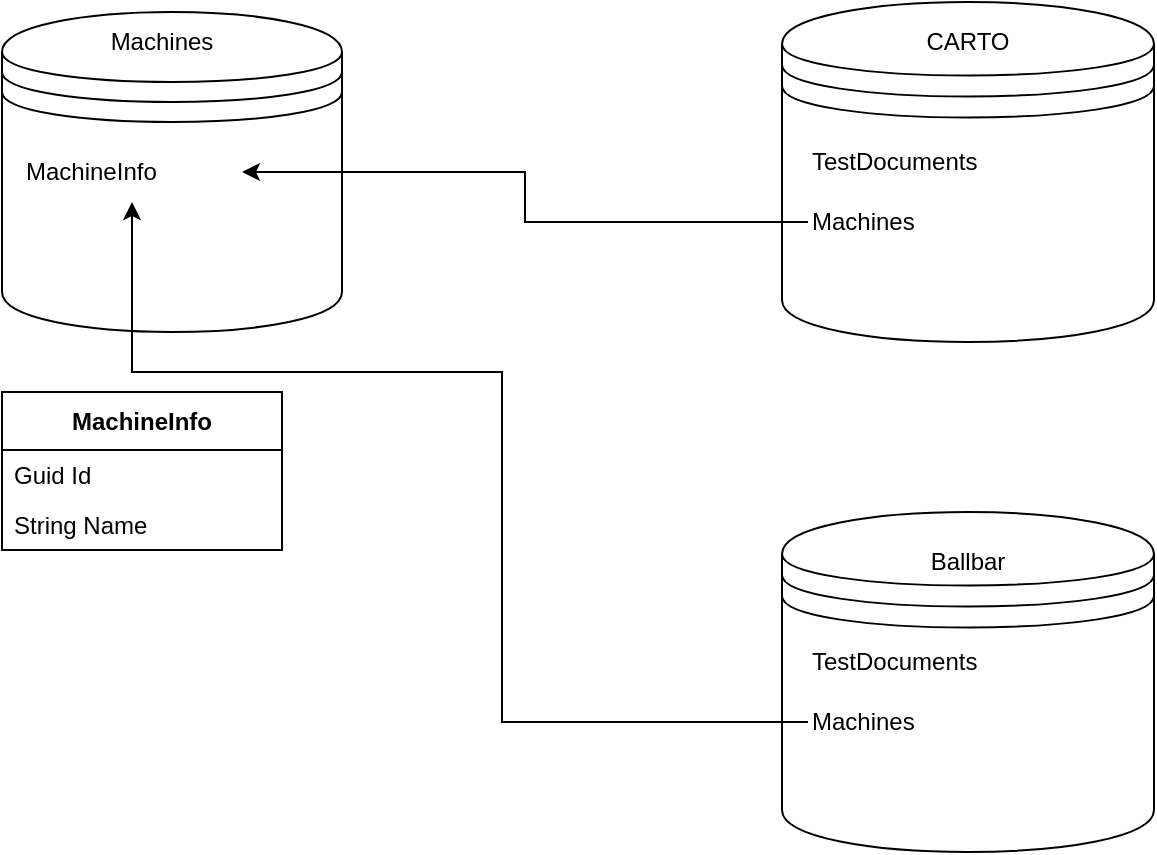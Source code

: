 <mxfile version="28.1.1">
  <diagram name="Page-1" id="ljY2WjwCSqD9ZZKwZS3U">
    <mxGraphModel dx="856" dy="468" grid="1" gridSize="10" guides="1" tooltips="1" connect="1" arrows="1" fold="1" page="1" pageScale="1" pageWidth="827" pageHeight="1169" math="0" shadow="0">
      <root>
        <mxCell id="0" />
        <mxCell id="1" parent="0" />
        <mxCell id="73t7bfK2rmM9Gx8IHhWR-1" value="" style="shape=datastore;whiteSpace=wrap;html=1;" vertex="1" parent="1">
          <mxGeometry x="70" y="30" width="170" height="160" as="geometry" />
        </mxCell>
        <mxCell id="73t7bfK2rmM9Gx8IHhWR-2" value="" style="shape=datastore;whiteSpace=wrap;html=1;" vertex="1" parent="1">
          <mxGeometry x="460" y="280" width="186" height="170" as="geometry" />
        </mxCell>
        <mxCell id="73t7bfK2rmM9Gx8IHhWR-3" value="" style="shape=datastore;whiteSpace=wrap;html=1;" vertex="1" parent="1">
          <mxGeometry x="460" y="25" width="186" height="170" as="geometry" />
        </mxCell>
        <mxCell id="73t7bfK2rmM9Gx8IHhWR-4" value="CARTO" style="text;html=1;align=center;verticalAlign=middle;whiteSpace=wrap;rounded=0;" vertex="1" parent="1">
          <mxGeometry x="523" y="30" width="60" height="30" as="geometry" />
        </mxCell>
        <mxCell id="73t7bfK2rmM9Gx8IHhWR-5" value="Ballbar" style="text;html=1;align=center;verticalAlign=middle;whiteSpace=wrap;rounded=0;" vertex="1" parent="1">
          <mxGeometry x="523" y="290" width="60" height="30" as="geometry" />
        </mxCell>
        <mxCell id="73t7bfK2rmM9Gx8IHhWR-6" value="TestDocuments" style="text;html=1;align=left;verticalAlign=middle;whiteSpace=wrap;rounded=0;" vertex="1" parent="1">
          <mxGeometry x="473" y="340" width="110" height="30" as="geometry" />
        </mxCell>
        <mxCell id="73t7bfK2rmM9Gx8IHhWR-16" style="edgeStyle=orthogonalEdgeStyle;rounded=0;orthogonalLoop=1;jettySize=auto;html=1;" edge="1" parent="1" source="73t7bfK2rmM9Gx8IHhWR-7" target="73t7bfK2rmM9Gx8IHhWR-11">
          <mxGeometry relative="1" as="geometry">
            <Array as="points">
              <mxPoint x="320" y="385" />
              <mxPoint x="320" y="210" />
              <mxPoint x="135" y="210" />
            </Array>
          </mxGeometry>
        </mxCell>
        <mxCell id="73t7bfK2rmM9Gx8IHhWR-7" value="Machines" style="text;html=1;align=left;verticalAlign=middle;whiteSpace=wrap;rounded=0;" vertex="1" parent="1">
          <mxGeometry x="473" y="370" width="110" height="30" as="geometry" />
        </mxCell>
        <mxCell id="73t7bfK2rmM9Gx8IHhWR-8" value="TestDocuments" style="text;html=1;align=left;verticalAlign=middle;whiteSpace=wrap;rounded=0;" vertex="1" parent="1">
          <mxGeometry x="473" y="90" width="110" height="30" as="geometry" />
        </mxCell>
        <mxCell id="73t7bfK2rmM9Gx8IHhWR-17" style="edgeStyle=orthogonalEdgeStyle;rounded=0;orthogonalLoop=1;jettySize=auto;html=1;" edge="1" parent="1" source="73t7bfK2rmM9Gx8IHhWR-9" target="73t7bfK2rmM9Gx8IHhWR-11">
          <mxGeometry relative="1" as="geometry" />
        </mxCell>
        <mxCell id="73t7bfK2rmM9Gx8IHhWR-9" value="Machines" style="text;html=1;align=left;verticalAlign=middle;whiteSpace=wrap;rounded=0;" vertex="1" parent="1">
          <mxGeometry x="473" y="120" width="110" height="30" as="geometry" />
        </mxCell>
        <mxCell id="73t7bfK2rmM9Gx8IHhWR-10" value="Machines" style="text;html=1;align=center;verticalAlign=middle;whiteSpace=wrap;rounded=0;" vertex="1" parent="1">
          <mxGeometry x="120" y="30" width="60" height="30" as="geometry" />
        </mxCell>
        <mxCell id="73t7bfK2rmM9Gx8IHhWR-11" value="MachineInfo" style="text;html=1;align=left;verticalAlign=middle;whiteSpace=wrap;rounded=0;" vertex="1" parent="1">
          <mxGeometry x="80" y="95" width="110" height="30" as="geometry" />
        </mxCell>
        <mxCell id="73t7bfK2rmM9Gx8IHhWR-12" value="MachineInfo" style="swimlane;fontStyle=1;align=center;verticalAlign=middle;childLayout=stackLayout;horizontal=1;startSize=29;horizontalStack=0;resizeParent=1;resizeParentMax=0;resizeLast=0;collapsible=0;marginBottom=0;html=1;whiteSpace=wrap;" vertex="1" parent="1">
          <mxGeometry x="70" y="220" width="140" height="79" as="geometry" />
        </mxCell>
        <mxCell id="73t7bfK2rmM9Gx8IHhWR-14" value="Guid Id" style="text;html=1;strokeColor=none;fillColor=none;align=left;verticalAlign=middle;spacingLeft=4;spacingRight=4;overflow=hidden;rotatable=0;points=[[0,0.5],[1,0.5]];portConstraint=eastwest;whiteSpace=wrap;" vertex="1" parent="73t7bfK2rmM9Gx8IHhWR-12">
          <mxGeometry y="29" width="140" height="25" as="geometry" />
        </mxCell>
        <mxCell id="73t7bfK2rmM9Gx8IHhWR-15" value="String Name" style="text;html=1;strokeColor=none;fillColor=none;align=left;verticalAlign=middle;spacingLeft=4;spacingRight=4;overflow=hidden;rotatable=0;points=[[0,0.5],[1,0.5]];portConstraint=eastwest;whiteSpace=wrap;" vertex="1" parent="73t7bfK2rmM9Gx8IHhWR-12">
          <mxGeometry y="54" width="140" height="25" as="geometry" />
        </mxCell>
      </root>
    </mxGraphModel>
  </diagram>
</mxfile>
